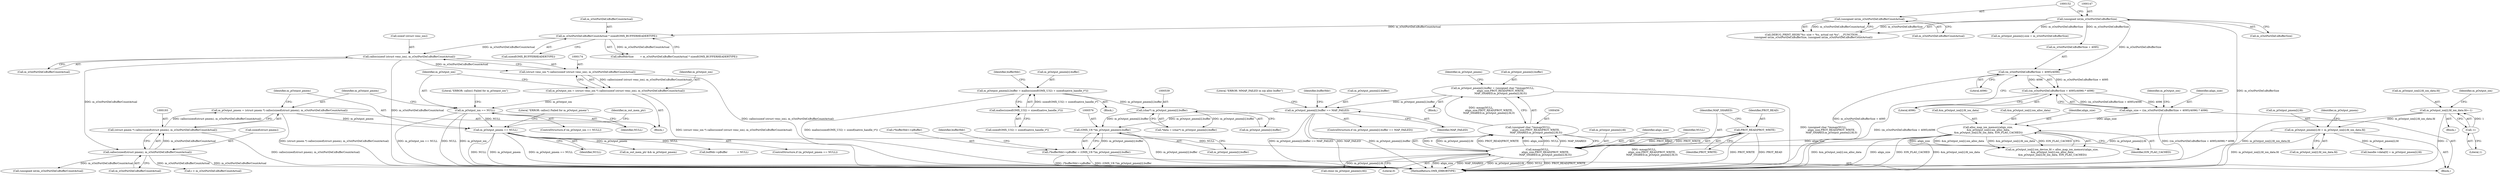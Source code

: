 digraph "0_Android_d575ecf607056d8e3328ef2eb56c52e98f81e87d_0@array" {
"1000575" [label="(Call,(OMX_U8 *)m_pOutput_pmem[i].buffer)"];
"1000538" [label="(Call,(char*) m_pOutput_pmem[i].buffer)"];
"1000496" [label="(Call,m_pOutput_pmem[i].buffer = malloc(sizeof(OMX_U32) + sizeof(native_handle_t*)))"];
"1000502" [label="(Call,malloc(sizeof(OMX_U32) + sizeof(native_handle_t*)))"];
"1000471" [label="(Call,m_pOutput_pmem[i].buffer == MAP_FAILED)"];
"1000449" [label="(Call,m_pOutput_pmem[i].buffer = (unsigned char *)mmap(NULL,\n                    align_size,PROT_READ|PROT_WRITE,\n                    MAP_SHARED,m_pOutput_pmem[i].fd,0))"];
"1000455" [label="(Call,(unsigned char *)mmap(NULL,\n                    align_size,PROT_READ|PROT_WRITE,\n                    MAP_SHARED,m_pOutput_pmem[i].fd,0))"];
"1000457" [label="(Call,mmap(NULL,\n                    align_size,PROT_READ|PROT_WRITE,\n                    MAP_SHARED,m_pOutput_pmem[i].fd,0))"];
"1000201" [label="(Call,m_pOutput_pmem == NULL)"];
"1000190" [label="(Call,m_pOutput_pmem = (struct pmem *) calloc(sizeof(struct pmem), m_sOutPortDef.nBufferCountActual))"];
"1000192" [label="(Call,(struct pmem *) calloc(sizeof(struct pmem), m_sOutPortDef.nBufferCountActual))"];
"1000194" [label="(Call,calloc(sizeof(struct pmem), m_sOutPortDef.nBufferCountActual))"];
"1000175" [label="(Call,calloc(sizeof (struct venc_ion), m_sOutPortDef.nBufferCountActual))"];
"1000158" [label="(Call,m_sOutPortDef.nBufferCountActual * sizeof(OMX_BUFFERHEADERTYPE))"];
"1000151" [label="(Call,(unsigned int)m_sOutPortDef.nBufferCountActual)"];
"1000182" [label="(Call,m_pOutput_ion == NULL)"];
"1000171" [label="(Call,m_pOutput_ion = (struct venc_ion *) calloc(sizeof (struct venc_ion), m_sOutPortDef.nBufferCountActual))"];
"1000173" [label="(Call,(struct venc_ion *) calloc(sizeof (struct venc_ion), m_sOutPortDef.nBufferCountActual))"];
"1000379" [label="(Call,alloc_map_ion_memory(align_size,\n &m_pOutput_ion[i].ion_alloc_data,\n &m_pOutput_ion[i].fd_ion_data, ION_FLAG_CACHED))"];
"1000362" [label="(Call,align_size = ((m_sOutPortDef.nBufferSize + 4095)/4096) * 4096)"];
"1000364" [label="(Call,((m_sOutPortDef.nBufferSize + 4095)/4096) * 4096)"];
"1000365" [label="(Call,(m_sOutPortDef.nBufferSize + 4095)/4096)"];
"1000146" [label="(Call,(unsigned int)m_sOutPortDef.nBufferSize)"];
"1000460" [label="(Call,PROT_READ|PROT_WRITE)"];
"1000407" [label="(Call,m_pOutput_pmem[i].fd = m_pOutput_ion[i].fd_ion_data.fd)"];
"1000295" [label="(Call,m_pOutput_ion[i].fd_ion_data.fd=-1)"];
"1000303" [label="(Call,-1)"];
"1000570" [label="(Call,(*bufferHdr)->pBuffer = (OMX_U8 *)m_pOutput_pmem[i].buffer)"];
"1000393" [label="(Identifier,ION_FLAG_CACHED)"];
"1000172" [label="(Identifier,m_pOutput_ion)"];
"1000181" [label="(ControlStructure,if (m_pOutput_ion == NULL))"];
"1000228" [label="(Block,)"];
"1000364" [label="(Call,((m_sOutPortDef.nBufferSize + 4095)/4096) * 4096)"];
"1000192" [label="(Call,(struct pmem *) calloc(sizeof(struct pmem), m_sOutPortDef.nBufferCountActual))"];
"1000408" [label="(Call,m_pOutput_pmem[i].fd)"];
"1000171" [label="(Call,m_pOutput_ion = (struct venc_ion *) calloc(sizeof (struct venc_ion), m_sOutPortDef.nBufferCountActual))"];
"1000202" [label="(Identifier,m_pOutput_pmem)"];
"1000481" [label="(Call,close (m_pOutput_pmem[i].fd))"];
"1000376" [label="(Identifier,m_pOutput_ion)"];
"1000151" [label="(Call,(unsigned int)m_sOutPortDef.nBufferCountActual)"];
"1000296" [label="(Call,m_pOutput_ion[i].fd_ion_data.fd)"];
"1000413" [label="(Call,m_pOutput_ion[i].fd_ion_data.fd)"];
"1000470" [label="(ControlStructure,if (m_pOutput_pmem[i].buffer == MAP_FAILED))"];
"1000474" [label="(Identifier,m_pOutput_pmem)"];
"1000477" [label="(Identifier,MAP_FAILED)"];
"1000201" [label="(Call,m_pOutput_pmem == NULL)"];
"1000380" [label="(Identifier,align_size)"];
"1000182" [label="(Call,m_pOutput_ion == NULL)"];
"1000162" [label="(Call,sizeof(OMX_BUFFERHEADERTYPE))"];
"1000221" [label="(Call,i < m_sOutPortDef.nBufferCountActual)"];
"1000195" [label="(Call,sizeof(struct pmem))"];
"1000206" [label="(Literal,\"ERROR: calloc() Failed for m_pOutput_pmem\")"];
"1000295" [label="(Call,m_pOutput_ion[i].fd_ion_data.fd=-1)"];
"1000143" [label="(Call,DEBUG_PRINT_HIGH(\"%s: size = %u, actual cnt %u\", __FUNCTION__,\n (unsigned int)m_sOutPortDef.nBufferSize, (unsigned int)m_sOutPortDef.nBufferCountActual))"];
"1000363" [label="(Identifier,align_size)"];
"1000463" [label="(Identifier,MAP_SHARED)"];
"1000148" [label="(Call,m_sOutPortDef.nBufferSize)"];
"1000570" [label="(Call,(*bufferHdr)->pBuffer = (OMX_U8 *)m_pOutput_pmem[i].buffer)"];
"1000203" [label="(Identifier,NULL)"];
"1000472" [label="(Call,m_pOutput_pmem[i].buffer)"];
"1000371" [label="(Literal,4096)"];
"1000211" [label="(Identifier,m_out_mem_ptr)"];
"1000323" [label="(Call,(unsigned int)m_sOutPortDef.nBufferCountActual)"];
"1000462" [label="(Identifier,PROT_WRITE)"];
"1000480" [label="(Literal,\"ERROR: MMAP_FAILED in o/p alloc buffer\")"];
"1000511" [label="(Identifier,bufferHdr)"];
"1000153" [label="(Call,m_sOutPortDef.nBufferCountActual)"];
"1000365" [label="(Call,(m_sOutPortDef.nBufferSize + 4095)/4096)"];
"1000460" [label="(Call,PROT_READ|PROT_WRITE)"];
"1000158" [label="(Call,m_sOutPortDef.nBufferCountActual * sizeof(OMX_BUFFERHEADERTYPE))"];
"1000502" [label="(Call,malloc(sizeof(OMX_U32) + sizeof(native_handle_t*)))"];
"1000379" [label="(Call,alloc_map_ion_memory(align_size,\n &m_pOutput_ion[i].ion_alloc_data,\n &m_pOutput_ion[i].fd_ion_data, ION_FLAG_CACHED))"];
"1000191" [label="(Identifier,m_pOutput_pmem)"];
"1000619" [label="(MethodReturn,OMX_ERRORTYPE)"];
"1000503" [label="(Call,sizeof(OMX_U32) + sizeof(native_handle_t*))"];
"1000497" [label="(Call,m_pOutput_pmem[i].buffer)"];
"1000194" [label="(Call,calloc(sizeof(struct pmem), m_sOutPortDef.nBufferCountActual))"];
"1000464" [label="(Call,m_pOutput_pmem[i].fd)"];
"1000469" [label="(Literal,0)"];
"1000387" [label="(Call,&m_pOutput_ion[i].fd_ion_data)"];
"1000459" [label="(Identifier,align_size)"];
"1000159" [label="(Call,m_sOutPortDef.nBufferCountActual)"];
"1000496" [label="(Call,m_pOutput_pmem[i].buffer = malloc(sizeof(OMX_U32) + sizeof(native_handle_t*)))"];
"1000540" [label="(Call,m_pOutput_pmem[i].buffer)"];
"1000190" [label="(Call,m_pOutput_pmem = (struct pmem *) calloc(sizeof(struct pmem), m_sOutPortDef.nBufferCountActual))"];
"1000585" [label="(Identifier,bufferHdr)"];
"1000187" [label="(Literal,\"ERROR: calloc() Failed for m_pOutput_ion\")"];
"1000138" [label="(Block,)"];
"1000571" [label="(Call,(*bufferHdr)->pBuffer)"];
"1000183" [label="(Identifier,m_pOutput_ion)"];
"1000146" [label="(Call,(unsigned int)m_sOutPortDef.nBufferSize)"];
"1000210" [label="(Call,m_out_mem_ptr && m_pOutput_pmem)"];
"1000156" [label="(Call,nBufHdrSize        = m_sOutPortDef.nBufferCountActual * sizeof(OMX_BUFFERHEADERTYPE))"];
"1000175" [label="(Call,calloc(sizeof (struct venc_ion), m_sOutPortDef.nBufferCountActual))"];
"1000448" [label="(Block,)"];
"1000407" [label="(Call,m_pOutput_pmem[i].fd = m_pOutput_ion[i].fd_ion_data.fd)"];
"1000458" [label="(Identifier,NULL)"];
"1000449" [label="(Call,m_pOutput_pmem[i].buffer = (unsigned char *)mmap(NULL,\n                    align_size,PROT_READ|PROT_WRITE,\n                    MAP_SHARED,m_pOutput_pmem[i].fd,0))"];
"1000461" [label="(Identifier,PROT_READ)"];
"1000178" [label="(Call,m_sOutPortDef.nBufferCountActual)"];
"1000575" [label="(Call,(OMX_U8 *)m_pOutput_pmem[i].buffer)"];
"1000495" [label="(Block,)"];
"1000381" [label="(Call,&m_pOutput_ion[i].ion_alloc_data)"];
"1000538" [label="(Call,(char*) m_pOutput_pmem[i].buffer)"];
"1000184" [label="(Identifier,NULL)"];
"1000420" [label="(Call,m_pOutput_pmem[i].size = m_sOutPortDef.nBufferSize)"];
"1000457" [label="(Call,mmap(NULL,\n                    align_size,PROT_READ|PROT_WRITE,\n                    MAP_SHARED,m_pOutput_pmem[i].fd,0))"];
"1000524" [label="(Call,handle->data[0] = m_pOutput_pmem[i].fd)"];
"1000536" [label="(Call,*data = (char*) m_pOutput_pmem[i].buffer)"];
"1000366" [label="(Call,m_sOutPortDef.nBufferSize + 4095)"];
"1000566" [label="(Identifier,bufferHdr)"];
"1000450" [label="(Call,m_pOutput_pmem[i].buffer)"];
"1000304" [label="(Literal,1)"];
"1000471" [label="(Call,m_pOutput_pmem[i].buffer == MAP_FAILED)"];
"1000176" [label="(Call,sizeof (struct venc_ion))"];
"1000303" [label="(Call,-1)"];
"1000197" [label="(Call,m_sOutPortDef.nBufferCountActual)"];
"1000372" [label="(Literal,4096)"];
"1000272" [label="(Call,bufHdr->pBuffer            = NULL)"];
"1000173" [label="(Call,(struct venc_ion *) calloc(sizeof (struct venc_ion), m_sOutPortDef.nBufferCountActual))"];
"1000455" [label="(Call,(unsigned char *)mmap(NULL,\n                    align_size,PROT_READ|PROT_WRITE,\n                    MAP_SHARED,m_pOutput_pmem[i].fd,0))"];
"1000309" [label="(Identifier,m_pOutput_ion)"];
"1000200" [label="(ControlStructure,if (m_pOutput_pmem == NULL))"];
"1000423" [label="(Identifier,m_pOutput_pmem)"];
"1000362" [label="(Call,align_size = ((m_sOutPortDef.nBufferSize + 4095)/4096) * 4096)"];
"1000373" [label="(Call,m_pOutput_ion[i].ion_device_fd = alloc_map_ion_memory(align_size,\n &m_pOutput_ion[i].ion_alloc_data,\n &m_pOutput_ion[i].fd_ion_data, ION_FLAG_CACHED))"];
"1000361" [label="(Block,)"];
"1000577" [label="(Call,m_pOutput_pmem[i].buffer)"];
"1000575" -> "1000570"  [label="AST: "];
"1000575" -> "1000577"  [label="CFG: "];
"1000576" -> "1000575"  [label="AST: "];
"1000577" -> "1000575"  [label="AST: "];
"1000570" -> "1000575"  [label="CFG: "];
"1000575" -> "1000619"  [label="DDG: m_pOutput_pmem[i].buffer"];
"1000575" -> "1000570"  [label="DDG: m_pOutput_pmem[i].buffer"];
"1000538" -> "1000575"  [label="DDG: m_pOutput_pmem[i].buffer"];
"1000471" -> "1000575"  [label="DDG: m_pOutput_pmem[i].buffer"];
"1000538" -> "1000536"  [label="AST: "];
"1000538" -> "1000540"  [label="CFG: "];
"1000539" -> "1000538"  [label="AST: "];
"1000540" -> "1000538"  [label="AST: "];
"1000536" -> "1000538"  [label="CFG: "];
"1000538" -> "1000536"  [label="DDG: m_pOutput_pmem[i].buffer"];
"1000496" -> "1000538"  [label="DDG: m_pOutput_pmem[i].buffer"];
"1000496" -> "1000495"  [label="AST: "];
"1000496" -> "1000502"  [label="CFG: "];
"1000497" -> "1000496"  [label="AST: "];
"1000502" -> "1000496"  [label="AST: "];
"1000511" -> "1000496"  [label="CFG: "];
"1000496" -> "1000619"  [label="DDG: malloc(sizeof(OMX_U32) + sizeof(native_handle_t*))"];
"1000502" -> "1000496"  [label="DDG: sizeof(OMX_U32) + sizeof(native_handle_t*)"];
"1000502" -> "1000503"  [label="CFG: "];
"1000503" -> "1000502"  [label="AST: "];
"1000471" -> "1000470"  [label="AST: "];
"1000471" -> "1000477"  [label="CFG: "];
"1000472" -> "1000471"  [label="AST: "];
"1000477" -> "1000471"  [label="AST: "];
"1000480" -> "1000471"  [label="CFG: "];
"1000566" -> "1000471"  [label="CFG: "];
"1000471" -> "1000619"  [label="DDG: m_pOutput_pmem[i].buffer"];
"1000471" -> "1000619"  [label="DDG: MAP_FAILED"];
"1000471" -> "1000619"  [label="DDG: m_pOutput_pmem[i].buffer == MAP_FAILED"];
"1000449" -> "1000471"  [label="DDG: m_pOutput_pmem[i].buffer"];
"1000449" -> "1000448"  [label="AST: "];
"1000449" -> "1000455"  [label="CFG: "];
"1000450" -> "1000449"  [label="AST: "];
"1000455" -> "1000449"  [label="AST: "];
"1000474" -> "1000449"  [label="CFG: "];
"1000449" -> "1000619"  [label="DDG: (unsigned char *)mmap(NULL,\n                    align_size,PROT_READ|PROT_WRITE,\n                    MAP_SHARED,m_pOutput_pmem[i].fd,0)"];
"1000455" -> "1000449"  [label="DDG: mmap(NULL,\n                    align_size,PROT_READ|PROT_WRITE,\n                    MAP_SHARED,m_pOutput_pmem[i].fd,0)"];
"1000455" -> "1000457"  [label="CFG: "];
"1000456" -> "1000455"  [label="AST: "];
"1000457" -> "1000455"  [label="AST: "];
"1000455" -> "1000619"  [label="DDG: mmap(NULL,\n                    align_size,PROT_READ|PROT_WRITE,\n                    MAP_SHARED,m_pOutput_pmem[i].fd,0)"];
"1000457" -> "1000455"  [label="DDG: 0"];
"1000457" -> "1000455"  [label="DDG: m_pOutput_pmem[i].fd"];
"1000457" -> "1000455"  [label="DDG: PROT_READ|PROT_WRITE"];
"1000457" -> "1000455"  [label="DDG: align_size"];
"1000457" -> "1000455"  [label="DDG: NULL"];
"1000457" -> "1000455"  [label="DDG: MAP_SHARED"];
"1000457" -> "1000469"  [label="CFG: "];
"1000458" -> "1000457"  [label="AST: "];
"1000459" -> "1000457"  [label="AST: "];
"1000460" -> "1000457"  [label="AST: "];
"1000463" -> "1000457"  [label="AST: "];
"1000464" -> "1000457"  [label="AST: "];
"1000469" -> "1000457"  [label="AST: "];
"1000457" -> "1000619"  [label="DDG: PROT_READ|PROT_WRITE"];
"1000457" -> "1000619"  [label="DDG: align_size"];
"1000457" -> "1000619"  [label="DDG: MAP_SHARED"];
"1000457" -> "1000619"  [label="DDG: m_pOutput_pmem[i].fd"];
"1000457" -> "1000619"  [label="DDG: NULL"];
"1000201" -> "1000457"  [label="DDG: NULL"];
"1000379" -> "1000457"  [label="DDG: align_size"];
"1000460" -> "1000457"  [label="DDG: PROT_READ"];
"1000460" -> "1000457"  [label="DDG: PROT_WRITE"];
"1000407" -> "1000457"  [label="DDG: m_pOutput_pmem[i].fd"];
"1000457" -> "1000481"  [label="DDG: m_pOutput_pmem[i].fd"];
"1000201" -> "1000200"  [label="AST: "];
"1000201" -> "1000203"  [label="CFG: "];
"1000202" -> "1000201"  [label="AST: "];
"1000203" -> "1000201"  [label="AST: "];
"1000206" -> "1000201"  [label="CFG: "];
"1000211" -> "1000201"  [label="CFG: "];
"1000201" -> "1000619"  [label="DDG: m_pOutput_pmem == NULL"];
"1000201" -> "1000619"  [label="DDG: NULL"];
"1000201" -> "1000619"  [label="DDG: m_pOutput_pmem"];
"1000190" -> "1000201"  [label="DDG: m_pOutput_pmem"];
"1000182" -> "1000201"  [label="DDG: NULL"];
"1000201" -> "1000210"  [label="DDG: m_pOutput_pmem"];
"1000201" -> "1000272"  [label="DDG: NULL"];
"1000190" -> "1000138"  [label="AST: "];
"1000190" -> "1000192"  [label="CFG: "];
"1000191" -> "1000190"  [label="AST: "];
"1000192" -> "1000190"  [label="AST: "];
"1000202" -> "1000190"  [label="CFG: "];
"1000190" -> "1000619"  [label="DDG: (struct pmem *) calloc(sizeof(struct pmem), m_sOutPortDef.nBufferCountActual)"];
"1000192" -> "1000190"  [label="DDG: calloc(sizeof(struct pmem), m_sOutPortDef.nBufferCountActual)"];
"1000192" -> "1000194"  [label="CFG: "];
"1000193" -> "1000192"  [label="AST: "];
"1000194" -> "1000192"  [label="AST: "];
"1000192" -> "1000619"  [label="DDG: calloc(sizeof(struct pmem), m_sOutPortDef.nBufferCountActual)"];
"1000194" -> "1000192"  [label="DDG: m_sOutPortDef.nBufferCountActual"];
"1000194" -> "1000197"  [label="CFG: "];
"1000195" -> "1000194"  [label="AST: "];
"1000197" -> "1000194"  [label="AST: "];
"1000194" -> "1000619"  [label="DDG: m_sOutPortDef.nBufferCountActual"];
"1000175" -> "1000194"  [label="DDG: m_sOutPortDef.nBufferCountActual"];
"1000194" -> "1000221"  [label="DDG: m_sOutPortDef.nBufferCountActual"];
"1000194" -> "1000323"  [label="DDG: m_sOutPortDef.nBufferCountActual"];
"1000175" -> "1000173"  [label="AST: "];
"1000175" -> "1000178"  [label="CFG: "];
"1000176" -> "1000175"  [label="AST: "];
"1000178" -> "1000175"  [label="AST: "];
"1000173" -> "1000175"  [label="CFG: "];
"1000175" -> "1000619"  [label="DDG: m_sOutPortDef.nBufferCountActual"];
"1000175" -> "1000173"  [label="DDG: m_sOutPortDef.nBufferCountActual"];
"1000158" -> "1000175"  [label="DDG: m_sOutPortDef.nBufferCountActual"];
"1000158" -> "1000156"  [label="AST: "];
"1000158" -> "1000162"  [label="CFG: "];
"1000159" -> "1000158"  [label="AST: "];
"1000162" -> "1000158"  [label="AST: "];
"1000156" -> "1000158"  [label="CFG: "];
"1000158" -> "1000156"  [label="DDG: m_sOutPortDef.nBufferCountActual"];
"1000151" -> "1000158"  [label="DDG: m_sOutPortDef.nBufferCountActual"];
"1000151" -> "1000143"  [label="AST: "];
"1000151" -> "1000153"  [label="CFG: "];
"1000152" -> "1000151"  [label="AST: "];
"1000153" -> "1000151"  [label="AST: "];
"1000143" -> "1000151"  [label="CFG: "];
"1000151" -> "1000143"  [label="DDG: m_sOutPortDef.nBufferCountActual"];
"1000182" -> "1000181"  [label="AST: "];
"1000182" -> "1000184"  [label="CFG: "];
"1000183" -> "1000182"  [label="AST: "];
"1000184" -> "1000182"  [label="AST: "];
"1000187" -> "1000182"  [label="CFG: "];
"1000191" -> "1000182"  [label="CFG: "];
"1000182" -> "1000619"  [label="DDG: m_pOutput_ion == NULL"];
"1000182" -> "1000619"  [label="DDG: NULL"];
"1000182" -> "1000619"  [label="DDG: m_pOutput_ion"];
"1000171" -> "1000182"  [label="DDG: m_pOutput_ion"];
"1000171" -> "1000138"  [label="AST: "];
"1000171" -> "1000173"  [label="CFG: "];
"1000172" -> "1000171"  [label="AST: "];
"1000173" -> "1000171"  [label="AST: "];
"1000183" -> "1000171"  [label="CFG: "];
"1000171" -> "1000619"  [label="DDG: (struct venc_ion *) calloc(sizeof (struct venc_ion), m_sOutPortDef.nBufferCountActual)"];
"1000173" -> "1000171"  [label="DDG: calloc(sizeof (struct venc_ion), m_sOutPortDef.nBufferCountActual)"];
"1000174" -> "1000173"  [label="AST: "];
"1000173" -> "1000619"  [label="DDG: calloc(sizeof (struct venc_ion), m_sOutPortDef.nBufferCountActual)"];
"1000379" -> "1000373"  [label="AST: "];
"1000379" -> "1000393"  [label="CFG: "];
"1000380" -> "1000379"  [label="AST: "];
"1000381" -> "1000379"  [label="AST: "];
"1000387" -> "1000379"  [label="AST: "];
"1000393" -> "1000379"  [label="AST: "];
"1000373" -> "1000379"  [label="CFG: "];
"1000379" -> "1000619"  [label="DDG: align_size"];
"1000379" -> "1000619"  [label="DDG: ION_FLAG_CACHED"];
"1000379" -> "1000619"  [label="DDG: &m_pOutput_ion[i].fd_ion_data"];
"1000379" -> "1000619"  [label="DDG: &m_pOutput_ion[i].ion_alloc_data"];
"1000379" -> "1000373"  [label="DDG: align_size"];
"1000379" -> "1000373"  [label="DDG: &m_pOutput_ion[i].ion_alloc_data"];
"1000379" -> "1000373"  [label="DDG: &m_pOutput_ion[i].fd_ion_data"];
"1000379" -> "1000373"  [label="DDG: ION_FLAG_CACHED"];
"1000362" -> "1000379"  [label="DDG: align_size"];
"1000362" -> "1000361"  [label="AST: "];
"1000362" -> "1000364"  [label="CFG: "];
"1000363" -> "1000362"  [label="AST: "];
"1000364" -> "1000362"  [label="AST: "];
"1000376" -> "1000362"  [label="CFG: "];
"1000362" -> "1000619"  [label="DDG: ((m_sOutPortDef.nBufferSize + 4095)/4096) * 4096"];
"1000364" -> "1000362"  [label="DDG: (m_sOutPortDef.nBufferSize + 4095)/4096"];
"1000364" -> "1000362"  [label="DDG: 4096"];
"1000364" -> "1000372"  [label="CFG: "];
"1000365" -> "1000364"  [label="AST: "];
"1000372" -> "1000364"  [label="AST: "];
"1000364" -> "1000619"  [label="DDG: (m_sOutPortDef.nBufferSize + 4095)/4096"];
"1000365" -> "1000364"  [label="DDG: m_sOutPortDef.nBufferSize + 4095"];
"1000365" -> "1000364"  [label="DDG: 4096"];
"1000365" -> "1000371"  [label="CFG: "];
"1000366" -> "1000365"  [label="AST: "];
"1000371" -> "1000365"  [label="AST: "];
"1000372" -> "1000365"  [label="CFG: "];
"1000365" -> "1000619"  [label="DDG: m_sOutPortDef.nBufferSize + 4095"];
"1000146" -> "1000365"  [label="DDG: m_sOutPortDef.nBufferSize"];
"1000146" -> "1000143"  [label="AST: "];
"1000146" -> "1000148"  [label="CFG: "];
"1000147" -> "1000146"  [label="AST: "];
"1000148" -> "1000146"  [label="AST: "];
"1000152" -> "1000146"  [label="CFG: "];
"1000146" -> "1000619"  [label="DDG: m_sOutPortDef.nBufferSize"];
"1000146" -> "1000143"  [label="DDG: m_sOutPortDef.nBufferSize"];
"1000146" -> "1000366"  [label="DDG: m_sOutPortDef.nBufferSize"];
"1000146" -> "1000420"  [label="DDG: m_sOutPortDef.nBufferSize"];
"1000460" -> "1000462"  [label="CFG: "];
"1000461" -> "1000460"  [label="AST: "];
"1000462" -> "1000460"  [label="AST: "];
"1000463" -> "1000460"  [label="CFG: "];
"1000460" -> "1000619"  [label="DDG: PROT_READ"];
"1000460" -> "1000619"  [label="DDG: PROT_WRITE"];
"1000407" -> "1000361"  [label="AST: "];
"1000407" -> "1000413"  [label="CFG: "];
"1000408" -> "1000407"  [label="AST: "];
"1000413" -> "1000407"  [label="AST: "];
"1000423" -> "1000407"  [label="CFG: "];
"1000407" -> "1000619"  [label="DDG: m_pOutput_ion[i].fd_ion_data.fd"];
"1000295" -> "1000407"  [label="DDG: m_pOutput_ion[i].fd_ion_data.fd"];
"1000407" -> "1000524"  [label="DDG: m_pOutput_pmem[i].fd"];
"1000295" -> "1000228"  [label="AST: "];
"1000295" -> "1000303"  [label="CFG: "];
"1000296" -> "1000295"  [label="AST: "];
"1000303" -> "1000295"  [label="AST: "];
"1000309" -> "1000295"  [label="CFG: "];
"1000295" -> "1000619"  [label="DDG: m_pOutput_ion[i].fd_ion_data.fd"];
"1000295" -> "1000619"  [label="DDG: -1"];
"1000303" -> "1000295"  [label="DDG: 1"];
"1000303" -> "1000304"  [label="CFG: "];
"1000304" -> "1000303"  [label="AST: "];
"1000570" -> "1000361"  [label="AST: "];
"1000571" -> "1000570"  [label="AST: "];
"1000585" -> "1000570"  [label="CFG: "];
"1000570" -> "1000619"  [label="DDG: (OMX_U8 *)m_pOutput_pmem[i].buffer"];
"1000570" -> "1000619"  [label="DDG: (*bufferHdr)->pBuffer"];
}
